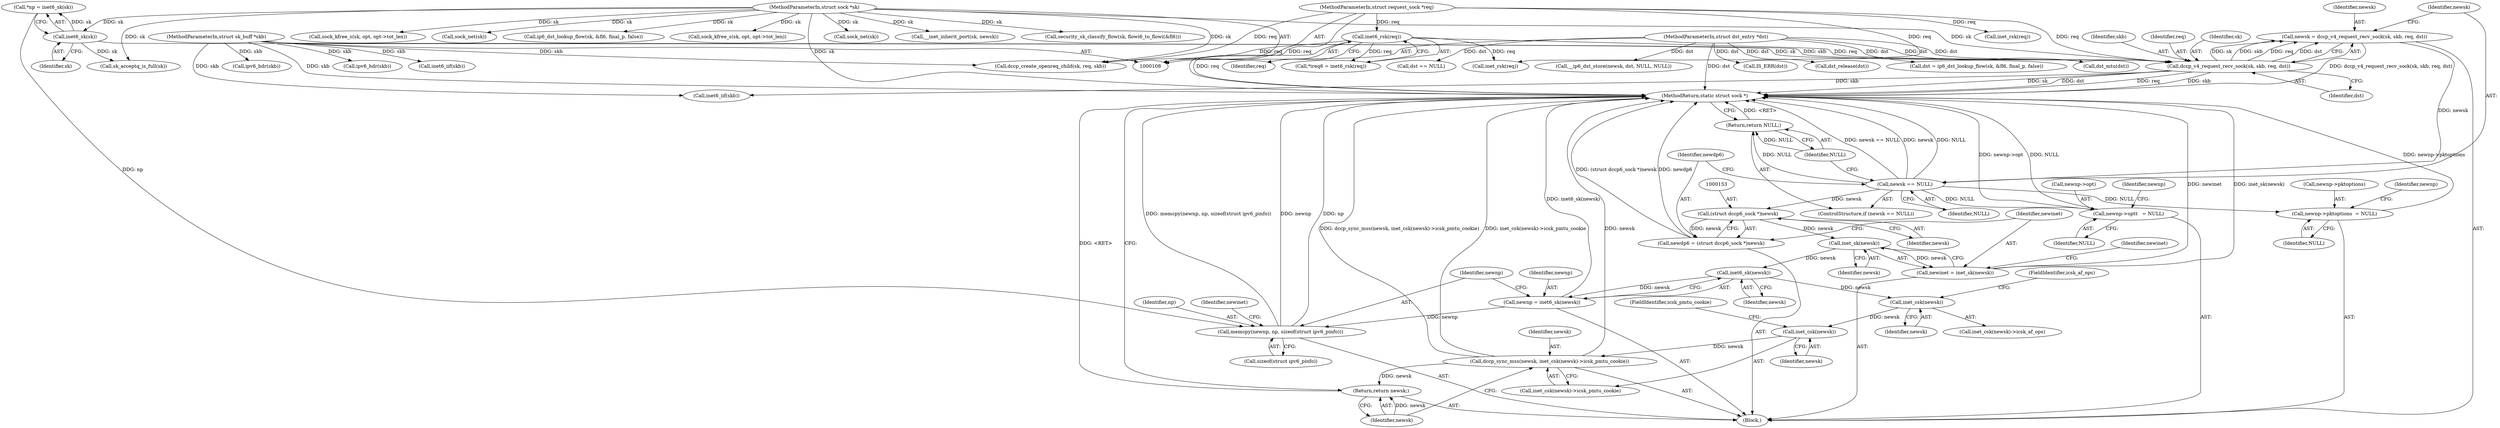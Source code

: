 digraph "0_linux_f6d8bd051c391c1c0458a30b2a7abcd939329259_1@API" {
"1000137" [label="(Call,newsk = dccp_v4_request_recv_sock(sk, skb, req, dst))"];
"1000139" [label="(Call,dccp_v4_request_recv_sock(sk, skb, req, dst))"];
"1000123" [label="(Call,inet6_sk(sk))"];
"1000109" [label="(MethodParameterIn,struct sock *sk)"];
"1000110" [label="(MethodParameterIn,struct sk_buff *skb)"];
"1000117" [label="(Call,inet6_rsk(req))"];
"1000111" [label="(MethodParameterIn,struct request_sock *req)"];
"1000112" [label="(MethodParameterIn,struct dst_entry *dst)"];
"1000145" [label="(Call,newsk == NULL)"];
"1000148" [label="(Return,return NULL;)"];
"1000152" [label="(Call,(struct dccp6_sock *)newsk)"];
"1000150" [label="(Call,newdp6 = (struct dccp6_sock *)newsk)"];
"1000157" [label="(Call,inet_sk(newsk))"];
"1000155" [label="(Call,newinet = inet_sk(newsk))"];
"1000169" [label="(Call,inet6_sk(newsk))"];
"1000167" [label="(Call,newnp = inet6_sk(newsk))"];
"1000171" [label="(Call,memcpy(newnp, np, sizeof(struct ipv6_pinfo)))"];
"1000203" [label="(Call,inet_csk(newsk))"];
"1000240" [label="(Call,inet_csk(newsk))"];
"1000237" [label="(Call,dccp_sync_mss(newsk, inet_csk(newsk)->icsk_pmtu_cookie))"];
"1000243" [label="(Return,return newsk;)"];
"1000213" [label="(Call,newnp->pktoptions  = NULL)"];
"1000218" [label="(Call,newnp->opt\t   = NULL)"];
"1000204" [label="(Identifier,newsk)"];
"1000161" [label="(Identifier,newinet)"];
"1000118" [label="(Identifier,req)"];
"1000170" [label="(Identifier,newsk)"];
"1000149" [label="(Identifier,NULL)"];
"1000217" [label="(Identifier,NULL)"];
"1000255" [label="(Call,dst == NULL)"];
"1000146" [label="(Identifier,newsk)"];
"1000144" [label="(ControlStructure,if (newsk == NULL))"];
"1000150" [label="(Call,newdp6 = (struct dccp6_sock *)newsk)"];
"1000145" [label="(Call,newsk == NULL)"];
"1000154" [label="(Identifier,newsk)"];
"1000350" [label="(Call,__ip6_dst_store(newsk, dst, NULL, NULL))"];
"1000151" [label="(Identifier,newdp6)"];
"1000319" [label="(Call,inet_rsk(req))"];
"1000147" [label="(Identifier,NULL)"];
"1000619" [label="(MethodReturn,static struct sock *)"];
"1000237" [label="(Call,dccp_sync_mss(newsk, inet_csk(newsk)->icsk_pmtu_cookie))"];
"1000121" [label="(Call,*np = inet6_sk(sk))"];
"1000139" [label="(Call,dccp_v4_request_recv_sock(sk, skb, req, dst))"];
"1000521" [label="(Call,sock_kfree_s(sk, opt, opt->tot_len))"];
"1000213" [label="(Call,newnp->pktoptions  = NULL)"];
"1000137" [label="(Call,newsk = dccp_v4_request_recv_sock(sk, skb, req, dst))"];
"1000227" [label="(Call,inet6_iif(skb))"];
"1000238" [label="(Identifier,newsk)"];
"1000311" [label="(Call,inet_rsk(req))"];
"1000590" [label="(Call,sock_net(sk))"];
"1000239" [label="(Call,inet_csk(newsk)->icsk_pmtu_cookie)"];
"1000500" [label="(Call,ipv6_hdr(skb))"];
"1000141" [label="(Identifier,skb)"];
"1000244" [label="(Identifier,newsk)"];
"1000251" [label="(Call,sk_acceptq_is_full(sk))"];
"1000202" [label="(Call,inet_csk(newsk)->icsk_af_ops)"];
"1000219" [label="(Call,newnp->opt)"];
"1000336" [label="(Call,IS_ERR(dst))"];
"1000156" [label="(Identifier,newinet)"];
"1000167" [label="(Call,newnp = inet6_sk(newsk))"];
"1000124" [label="(Identifier,sk)"];
"1000242" [label="(FieldIdentifier,icsk_pmtu_cookie)"];
"1000329" [label="(Call,ip6_dst_lookup_flow(sk, &fl6, final_p, false))"];
"1000594" [label="(Call,dst_release(dst))"];
"1000171" [label="(Call,memcpy(newnp, np, sizeof(struct ipv6_pinfo)))"];
"1000243" [label="(Return,return newsk;)"];
"1000327" [label="(Call,dst = ip6_dst_lookup_flow(sk, &fl6, final_p, false))"];
"1000174" [label="(Call,sizeof(struct ipv6_pinfo))"];
"1000225" [label="(Identifier,newnp)"];
"1000493" [label="(Call,inet6_iif(skb))"];
"1000234" [label="(Call,ipv6_hdr(skb))"];
"1000218" [label="(Call,newnp->opt\t   = NULL)"];
"1000611" [label="(Call,sock_kfree_s(sk, opt, opt->tot_len))"];
"1000557" [label="(Call,dst_mtu(dst))"];
"1000214" [label="(Call,newnp->pktoptions)"];
"1000241" [label="(Identifier,newsk)"];
"1000205" [label="(FieldIdentifier,icsk_af_ops)"];
"1000240" [label="(Call,inet_csk(newsk))"];
"1000109" [label="(MethodParameterIn,struct sock *sk)"];
"1000110" [label="(MethodParameterIn,struct sk_buff *skb)"];
"1000148" [label="(Return,return NULL;)"];
"1000117" [label="(Call,inet6_rsk(req))"];
"1000142" [label="(Identifier,req)"];
"1000169" [label="(Call,inet6_sk(newsk))"];
"1000341" [label="(Call,dccp_create_openreq_child(sk, req, skb))"];
"1000115" [label="(Call,*ireq6 = inet6_rsk(req))"];
"1000143" [label="(Identifier,dst)"];
"1000598" [label="(Call,sock_net(sk))"];
"1000575" [label="(Call,__inet_inherit_port(sk, newsk))"];
"1000322" [label="(Call,security_sk_classify_flow(sk, flowi6_to_flowi(&fl6)))"];
"1000138" [label="(Identifier,newsk)"];
"1000155" [label="(Call,newinet = inet_sk(newsk))"];
"1000203" [label="(Call,inet_csk(newsk))"];
"1000173" [label="(Identifier,np)"];
"1000157" [label="(Call,inet_sk(newsk))"];
"1000123" [label="(Call,inet6_sk(sk))"];
"1000136" [label="(Block,)"];
"1000112" [label="(MethodParameterIn,struct dst_entry *dst)"];
"1000220" [label="(Identifier,newnp)"];
"1000158" [label="(Identifier,newsk)"];
"1000152" [label="(Call,(struct dccp6_sock *)newsk)"];
"1000178" [label="(Identifier,newinet)"];
"1000140" [label="(Identifier,sk)"];
"1000168" [label="(Identifier,newnp)"];
"1000111" [label="(MethodParameterIn,struct request_sock *req)"];
"1000172" [label="(Identifier,newnp)"];
"1000222" [label="(Identifier,NULL)"];
"1000137" -> "1000136"  [label="AST: "];
"1000137" -> "1000139"  [label="CFG: "];
"1000138" -> "1000137"  [label="AST: "];
"1000139" -> "1000137"  [label="AST: "];
"1000146" -> "1000137"  [label="CFG: "];
"1000137" -> "1000619"  [label="DDG: dccp_v4_request_recv_sock(sk, skb, req, dst)"];
"1000139" -> "1000137"  [label="DDG: sk"];
"1000139" -> "1000137"  [label="DDG: skb"];
"1000139" -> "1000137"  [label="DDG: req"];
"1000139" -> "1000137"  [label="DDG: dst"];
"1000137" -> "1000145"  [label="DDG: newsk"];
"1000139" -> "1000143"  [label="CFG: "];
"1000140" -> "1000139"  [label="AST: "];
"1000141" -> "1000139"  [label="AST: "];
"1000142" -> "1000139"  [label="AST: "];
"1000143" -> "1000139"  [label="AST: "];
"1000139" -> "1000619"  [label="DDG: req"];
"1000139" -> "1000619"  [label="DDG: skb"];
"1000139" -> "1000619"  [label="DDG: sk"];
"1000139" -> "1000619"  [label="DDG: dst"];
"1000123" -> "1000139"  [label="DDG: sk"];
"1000109" -> "1000139"  [label="DDG: sk"];
"1000110" -> "1000139"  [label="DDG: skb"];
"1000117" -> "1000139"  [label="DDG: req"];
"1000111" -> "1000139"  [label="DDG: req"];
"1000112" -> "1000139"  [label="DDG: dst"];
"1000139" -> "1000227"  [label="DDG: skb"];
"1000123" -> "1000121"  [label="AST: "];
"1000123" -> "1000124"  [label="CFG: "];
"1000124" -> "1000123"  [label="AST: "];
"1000121" -> "1000123"  [label="CFG: "];
"1000123" -> "1000121"  [label="DDG: sk"];
"1000109" -> "1000123"  [label="DDG: sk"];
"1000123" -> "1000251"  [label="DDG: sk"];
"1000109" -> "1000108"  [label="AST: "];
"1000109" -> "1000619"  [label="DDG: sk"];
"1000109" -> "1000251"  [label="DDG: sk"];
"1000109" -> "1000322"  [label="DDG: sk"];
"1000109" -> "1000329"  [label="DDG: sk"];
"1000109" -> "1000341"  [label="DDG: sk"];
"1000109" -> "1000521"  [label="DDG: sk"];
"1000109" -> "1000575"  [label="DDG: sk"];
"1000109" -> "1000590"  [label="DDG: sk"];
"1000109" -> "1000598"  [label="DDG: sk"];
"1000109" -> "1000611"  [label="DDG: sk"];
"1000110" -> "1000108"  [label="AST: "];
"1000110" -> "1000619"  [label="DDG: skb"];
"1000110" -> "1000227"  [label="DDG: skb"];
"1000110" -> "1000234"  [label="DDG: skb"];
"1000110" -> "1000341"  [label="DDG: skb"];
"1000110" -> "1000493"  [label="DDG: skb"];
"1000110" -> "1000500"  [label="DDG: skb"];
"1000117" -> "1000115"  [label="AST: "];
"1000117" -> "1000118"  [label="CFG: "];
"1000118" -> "1000117"  [label="AST: "];
"1000115" -> "1000117"  [label="CFG: "];
"1000117" -> "1000619"  [label="DDG: req"];
"1000117" -> "1000115"  [label="DDG: req"];
"1000111" -> "1000117"  [label="DDG: req"];
"1000117" -> "1000311"  [label="DDG: req"];
"1000117" -> "1000341"  [label="DDG: req"];
"1000111" -> "1000108"  [label="AST: "];
"1000111" -> "1000619"  [label="DDG: req"];
"1000111" -> "1000311"  [label="DDG: req"];
"1000111" -> "1000319"  [label="DDG: req"];
"1000111" -> "1000341"  [label="DDG: req"];
"1000112" -> "1000108"  [label="AST: "];
"1000112" -> "1000619"  [label="DDG: dst"];
"1000112" -> "1000255"  [label="DDG: dst"];
"1000112" -> "1000327"  [label="DDG: dst"];
"1000112" -> "1000336"  [label="DDG: dst"];
"1000112" -> "1000350"  [label="DDG: dst"];
"1000112" -> "1000557"  [label="DDG: dst"];
"1000112" -> "1000594"  [label="DDG: dst"];
"1000145" -> "1000144"  [label="AST: "];
"1000145" -> "1000147"  [label="CFG: "];
"1000146" -> "1000145"  [label="AST: "];
"1000147" -> "1000145"  [label="AST: "];
"1000149" -> "1000145"  [label="CFG: "];
"1000151" -> "1000145"  [label="CFG: "];
"1000145" -> "1000619"  [label="DDG: newsk == NULL"];
"1000145" -> "1000619"  [label="DDG: newsk"];
"1000145" -> "1000619"  [label="DDG: NULL"];
"1000145" -> "1000148"  [label="DDG: NULL"];
"1000145" -> "1000152"  [label="DDG: newsk"];
"1000145" -> "1000213"  [label="DDG: NULL"];
"1000145" -> "1000218"  [label="DDG: NULL"];
"1000148" -> "1000144"  [label="AST: "];
"1000148" -> "1000149"  [label="CFG: "];
"1000149" -> "1000148"  [label="AST: "];
"1000619" -> "1000148"  [label="CFG: "];
"1000148" -> "1000619"  [label="DDG: <RET>"];
"1000149" -> "1000148"  [label="DDG: NULL"];
"1000152" -> "1000150"  [label="AST: "];
"1000152" -> "1000154"  [label="CFG: "];
"1000153" -> "1000152"  [label="AST: "];
"1000154" -> "1000152"  [label="AST: "];
"1000150" -> "1000152"  [label="CFG: "];
"1000152" -> "1000150"  [label="DDG: newsk"];
"1000152" -> "1000157"  [label="DDG: newsk"];
"1000150" -> "1000136"  [label="AST: "];
"1000151" -> "1000150"  [label="AST: "];
"1000156" -> "1000150"  [label="CFG: "];
"1000150" -> "1000619"  [label="DDG: newdp6"];
"1000150" -> "1000619"  [label="DDG: (struct dccp6_sock *)newsk"];
"1000157" -> "1000155"  [label="AST: "];
"1000157" -> "1000158"  [label="CFG: "];
"1000158" -> "1000157"  [label="AST: "];
"1000155" -> "1000157"  [label="CFG: "];
"1000157" -> "1000155"  [label="DDG: newsk"];
"1000157" -> "1000169"  [label="DDG: newsk"];
"1000155" -> "1000136"  [label="AST: "];
"1000156" -> "1000155"  [label="AST: "];
"1000161" -> "1000155"  [label="CFG: "];
"1000155" -> "1000619"  [label="DDG: inet_sk(newsk)"];
"1000155" -> "1000619"  [label="DDG: newinet"];
"1000169" -> "1000167"  [label="AST: "];
"1000169" -> "1000170"  [label="CFG: "];
"1000170" -> "1000169"  [label="AST: "];
"1000167" -> "1000169"  [label="CFG: "];
"1000169" -> "1000167"  [label="DDG: newsk"];
"1000169" -> "1000203"  [label="DDG: newsk"];
"1000167" -> "1000136"  [label="AST: "];
"1000168" -> "1000167"  [label="AST: "];
"1000172" -> "1000167"  [label="CFG: "];
"1000167" -> "1000619"  [label="DDG: inet6_sk(newsk)"];
"1000167" -> "1000171"  [label="DDG: newnp"];
"1000171" -> "1000136"  [label="AST: "];
"1000171" -> "1000174"  [label="CFG: "];
"1000172" -> "1000171"  [label="AST: "];
"1000173" -> "1000171"  [label="AST: "];
"1000174" -> "1000171"  [label="AST: "];
"1000178" -> "1000171"  [label="CFG: "];
"1000171" -> "1000619"  [label="DDG: newnp"];
"1000171" -> "1000619"  [label="DDG: np"];
"1000171" -> "1000619"  [label="DDG: memcpy(newnp, np, sizeof(struct ipv6_pinfo))"];
"1000121" -> "1000171"  [label="DDG: np"];
"1000203" -> "1000202"  [label="AST: "];
"1000203" -> "1000204"  [label="CFG: "];
"1000204" -> "1000203"  [label="AST: "];
"1000205" -> "1000203"  [label="CFG: "];
"1000203" -> "1000240"  [label="DDG: newsk"];
"1000240" -> "1000239"  [label="AST: "];
"1000240" -> "1000241"  [label="CFG: "];
"1000241" -> "1000240"  [label="AST: "];
"1000242" -> "1000240"  [label="CFG: "];
"1000240" -> "1000237"  [label="DDG: newsk"];
"1000237" -> "1000136"  [label="AST: "];
"1000237" -> "1000239"  [label="CFG: "];
"1000238" -> "1000237"  [label="AST: "];
"1000239" -> "1000237"  [label="AST: "];
"1000244" -> "1000237"  [label="CFG: "];
"1000237" -> "1000619"  [label="DDG: dccp_sync_mss(newsk, inet_csk(newsk)->icsk_pmtu_cookie)"];
"1000237" -> "1000619"  [label="DDG: inet_csk(newsk)->icsk_pmtu_cookie"];
"1000237" -> "1000619"  [label="DDG: newsk"];
"1000237" -> "1000243"  [label="DDG: newsk"];
"1000243" -> "1000136"  [label="AST: "];
"1000243" -> "1000244"  [label="CFG: "];
"1000244" -> "1000243"  [label="AST: "];
"1000619" -> "1000243"  [label="CFG: "];
"1000243" -> "1000619"  [label="DDG: <RET>"];
"1000244" -> "1000243"  [label="DDG: newsk"];
"1000213" -> "1000136"  [label="AST: "];
"1000213" -> "1000217"  [label="CFG: "];
"1000214" -> "1000213"  [label="AST: "];
"1000217" -> "1000213"  [label="AST: "];
"1000220" -> "1000213"  [label="CFG: "];
"1000213" -> "1000619"  [label="DDG: newnp->pktoptions"];
"1000218" -> "1000136"  [label="AST: "];
"1000218" -> "1000222"  [label="CFG: "];
"1000219" -> "1000218"  [label="AST: "];
"1000222" -> "1000218"  [label="AST: "];
"1000225" -> "1000218"  [label="CFG: "];
"1000218" -> "1000619"  [label="DDG: newnp->opt"];
"1000218" -> "1000619"  [label="DDG: NULL"];
}
